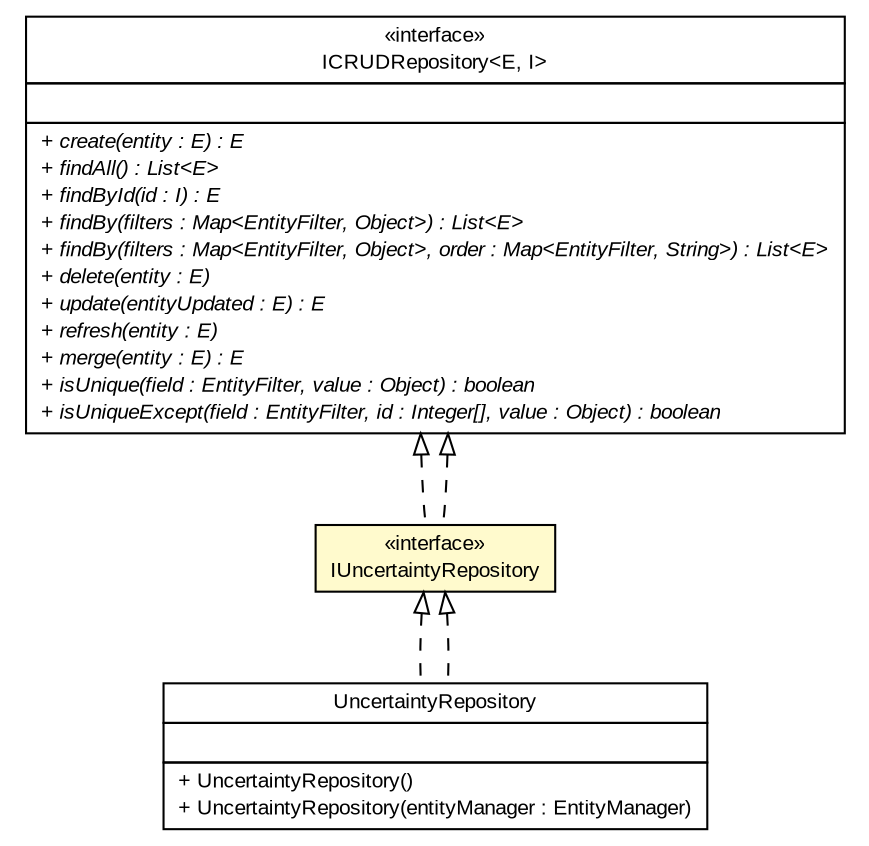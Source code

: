 #!/usr/local/bin/dot
#
# Class diagram 
# Generated by UMLGraph version R5_6-24-gf6e263 (http://www.umlgraph.org/)
#

digraph G {
	edge [fontname="arial",fontsize=10,labelfontname="arial",labelfontsize=10];
	node [fontname="arial",fontsize=10,shape=plaintext];
	nodesep=0.25;
	ranksep=0.5;
	// gov.sandia.cf.dao.ICRUDRepository<E, I>
	c205606 [label=<<table title="gov.sandia.cf.dao.ICRUDRepository" border="0" cellborder="1" cellspacing="0" cellpadding="2" port="p" href="./ICRUDRepository.html">
		<tr><td><table border="0" cellspacing="0" cellpadding="1">
<tr><td align="center" balign="center"> &#171;interface&#187; </td></tr>
<tr><td align="center" balign="center"> ICRUDRepository&lt;E, I&gt; </td></tr>
		</table></td></tr>
		<tr><td><table border="0" cellspacing="0" cellpadding="1">
<tr><td align="left" balign="left">  </td></tr>
		</table></td></tr>
		<tr><td><table border="0" cellspacing="0" cellpadding="1">
<tr><td align="left" balign="left"><font face="arial italic" point-size="10.0"> + create(entity : E) : E </font></td></tr>
<tr><td align="left" balign="left"><font face="arial italic" point-size="10.0"> + findAll() : List&lt;E&gt; </font></td></tr>
<tr><td align="left" balign="left"><font face="arial italic" point-size="10.0"> + findById(id : I) : E </font></td></tr>
<tr><td align="left" balign="left"><font face="arial italic" point-size="10.0"> + findBy(filters : Map&lt;EntityFilter, Object&gt;) : List&lt;E&gt; </font></td></tr>
<tr><td align="left" balign="left"><font face="arial italic" point-size="10.0"> + findBy(filters : Map&lt;EntityFilter, Object&gt;, order : Map&lt;EntityFilter, String&gt;) : List&lt;E&gt; </font></td></tr>
<tr><td align="left" balign="left"><font face="arial italic" point-size="10.0"> + delete(entity : E) </font></td></tr>
<tr><td align="left" balign="left"><font face="arial italic" point-size="10.0"> + update(entityUpdated : E) : E </font></td></tr>
<tr><td align="left" balign="left"><font face="arial italic" point-size="10.0"> + refresh(entity : E) </font></td></tr>
<tr><td align="left" balign="left"><font face="arial italic" point-size="10.0"> + merge(entity : E) : E </font></td></tr>
<tr><td align="left" balign="left"><font face="arial italic" point-size="10.0"> + isUnique(field : EntityFilter, value : Object) : boolean </font></td></tr>
<tr><td align="left" balign="left"><font face="arial italic" point-size="10.0"> + isUniqueExcept(field : EntityFilter, id : Integer[], value : Object) : boolean </font></td></tr>
		</table></td></tr>
		</table>>, URL="./ICRUDRepository.html", fontname="arial", fontcolor="black", fontsize=10.0];
	// gov.sandia.cf.dao.impl.UncertaintyRepository
	c205676 [label=<<table title="gov.sandia.cf.dao.impl.UncertaintyRepository" border="0" cellborder="1" cellspacing="0" cellpadding="2" port="p" href="./impl/UncertaintyRepository.html">
		<tr><td><table border="0" cellspacing="0" cellpadding="1">
<tr><td align="center" balign="center"> UncertaintyRepository </td></tr>
		</table></td></tr>
		<tr><td><table border="0" cellspacing="0" cellpadding="1">
<tr><td align="left" balign="left">  </td></tr>
		</table></td></tr>
		<tr><td><table border="0" cellspacing="0" cellpadding="1">
<tr><td align="left" balign="left"> + UncertaintyRepository() </td></tr>
<tr><td align="left" balign="left"> + UncertaintyRepository(entityManager : EntityManager) </td></tr>
		</table></td></tr>
		</table>>, URL="./impl/UncertaintyRepository.html", fontname="arial", fontcolor="black", fontsize=10.0];
	// gov.sandia.cf.dao.IUncertaintyRepository
	c205723 [label=<<table title="gov.sandia.cf.dao.IUncertaintyRepository" border="0" cellborder="1" cellspacing="0" cellpadding="2" port="p" bgcolor="lemonChiffon" href="./IUncertaintyRepository.html">
		<tr><td><table border="0" cellspacing="0" cellpadding="1">
<tr><td align="center" balign="center"> &#171;interface&#187; </td></tr>
<tr><td align="center" balign="center"> IUncertaintyRepository </td></tr>
		</table></td></tr>
		</table>>, URL="./IUncertaintyRepository.html", fontname="arial", fontcolor="black", fontsize=10.0];
	//gov.sandia.cf.dao.impl.UncertaintyRepository implements gov.sandia.cf.dao.IUncertaintyRepository
	c205723:p -> c205676:p [dir=back,arrowtail=empty,style=dashed];
	//gov.sandia.cf.dao.IUncertaintyRepository implements gov.sandia.cf.dao.ICRUDRepository<E, I>
	c205606:p -> c205723:p [dir=back,arrowtail=empty,style=dashed];
	//gov.sandia.cf.dao.IUncertaintyRepository implements gov.sandia.cf.dao.ICRUDRepository<E, I>
	c205606:p -> c205723:p [dir=back,arrowtail=empty,style=dashed];
	//gov.sandia.cf.dao.impl.UncertaintyRepository implements gov.sandia.cf.dao.IUncertaintyRepository
	c205723:p -> c205676:p [dir=back,arrowtail=empty,style=dashed];
}

